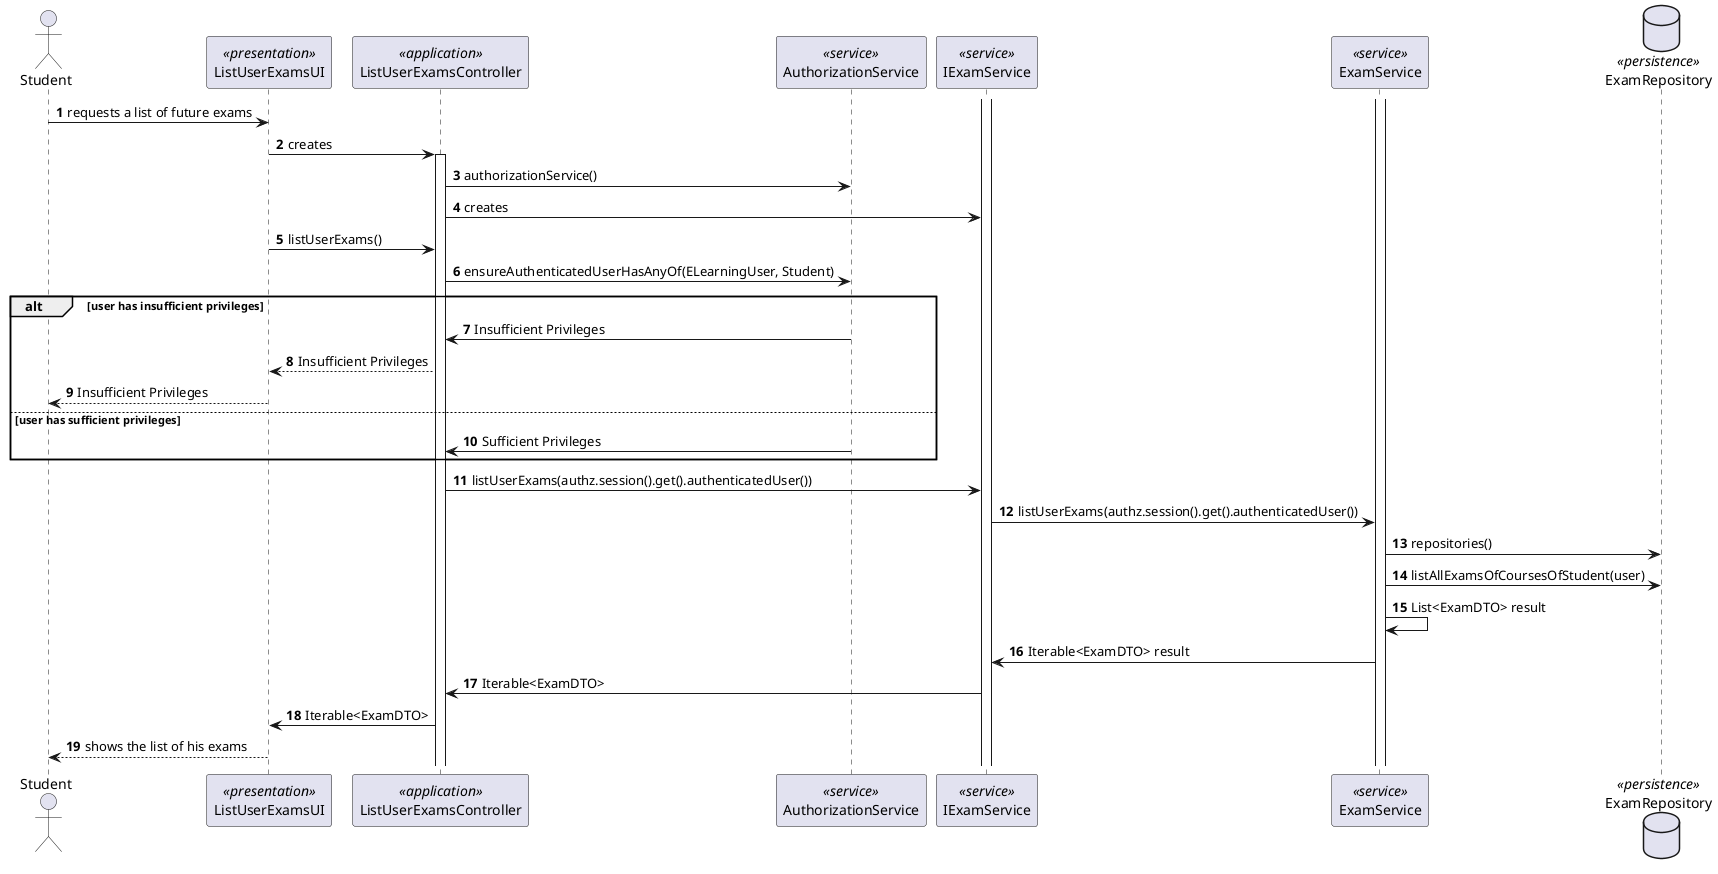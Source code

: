 @startuml
'https://plantuml.com/sequence-diagram
autonumber

actor Student as user

participant ListUserExamsUI as ui <<presentation>>
participant ListUserExamsController as lue_ctrl <<application>>
participant AuthorizationService as authz <<service>>
participant IExamService as iService <<service>>
participant ExamService as service <<service>>

database ExamRepository as repo <<persistence>>

user->ui : requests a list of future exams
ui-> lue_ctrl: creates
activate lue_ctrl
lue_ctrl->authz: authorizationService()
lue_ctrl->iService: creates

ui->lue_ctrl: listUserExams()

lue_ctrl->authz: ensureAuthenticatedUserHasAnyOf(ELearningUser, Student)
alt user has insufficient privileges
    authz -> lue_ctrl : Insufficient Privileges
    lue_ctrl --> ui : Insufficient Privileges
    ui --> user : Insufficient Privileges
else user has sufficient privileges
    authz -> lue_ctrl : Sufficient Privileges
end

activate iService
activate service
lue_ctrl-> iService : listUserExams(authz.session().get().authenticatedUser())
iService->service: listUserExams(authz.session().get().authenticatedUser())
service->repo: repositories()
service->repo: listAllExamsOfCoursesOfStudent(user)
service->service : List<ExamDTO> result
service->iService: Iterable<ExamDTO> result
iService->lue_ctrl : Iterable<ExamDTO>
lue_ctrl->ui: Iterable<ExamDTO>
ui-->user: shows the list of his exams
@enduml